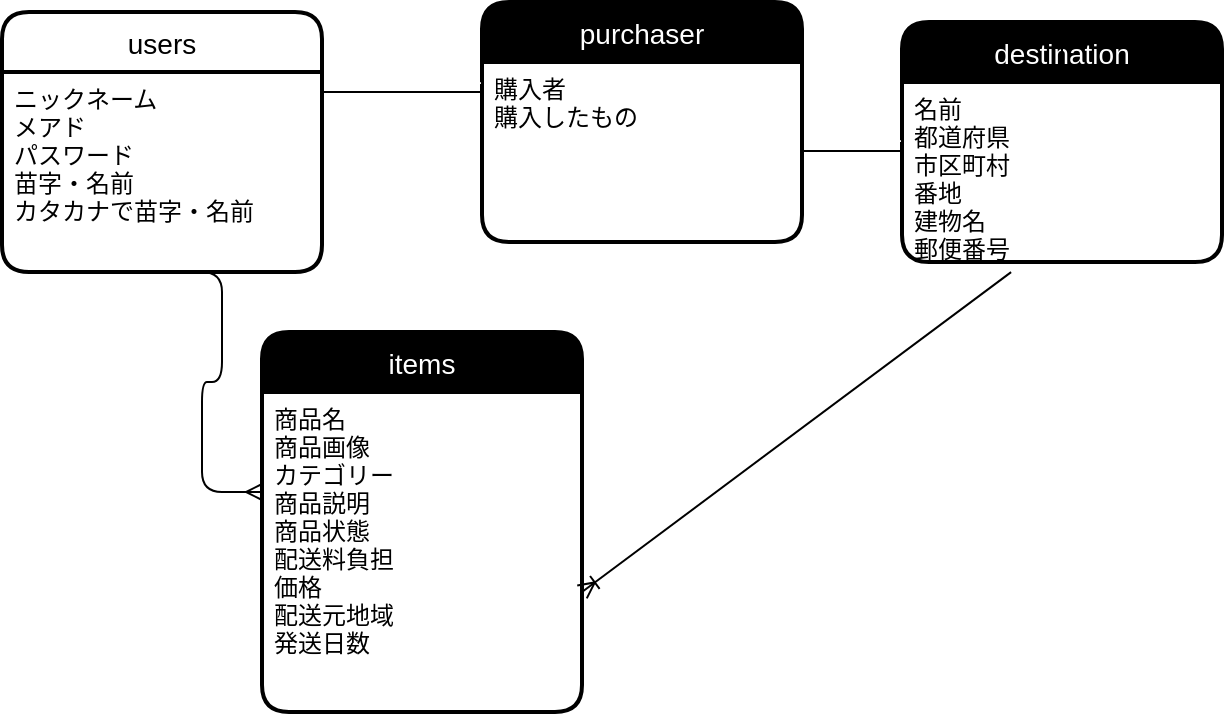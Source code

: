 <mxfile>
    <diagram id="Od9MCUMOvhFKT8vIuJPm" name="ページ1">
        <mxGraphModel dx="1060" dy="585" grid="1" gridSize="10" guides="1" tooltips="1" connect="1" arrows="1" fold="1" page="0" pageScale="1" pageWidth="827" pageHeight="1169" background="#FFFFFF" math="0" shadow="0">
            <root>
                <mxCell id="0"/>
                <mxCell id="1" parent="0"/>
                <mxCell id="21" value="users" style="swimlane;childLayout=stackLayout;horizontal=1;startSize=30;horizontalStack=0;rounded=1;fontSize=14;fontStyle=0;strokeWidth=2;resizeParent=0;resizeLast=1;shadow=0;dashed=0;align=center;" vertex="1" parent="1">
                    <mxGeometry x="-30" y="50" width="160" height="130" as="geometry"/>
                </mxCell>
                <mxCell id="22" value="ニックネーム&#10;メアド&#10;パスワード&#10;苗字・名前&#10;カタカナで苗字・名前" style="align=left;strokeColor=none;fillColor=none;spacingLeft=4;fontSize=12;verticalAlign=top;resizable=0;rotatable=0;part=1;fontColor=#000000;" vertex="1" parent="21">
                    <mxGeometry y="30" width="160" height="100" as="geometry"/>
                </mxCell>
                <mxCell id="31" value="purchaser" style="swimlane;childLayout=stackLayout;horizontal=1;startSize=30;horizontalStack=0;rounded=1;fontSize=14;fontStyle=0;strokeWidth=2;resizeParent=0;resizeLast=1;shadow=0;dashed=0;align=center;fontColor=#FFFFFF;fillColor=#000000;" vertex="1" parent="1">
                    <mxGeometry x="210" y="45" width="160" height="120" as="geometry"/>
                </mxCell>
                <mxCell id="32" value="購入者&#10;購入したもの&#10;" style="align=left;strokeColor=none;fillColor=none;spacingLeft=4;fontSize=12;verticalAlign=top;resizable=0;rotatable=0;part=1;fontColor=#000000;" vertex="1" parent="31">
                    <mxGeometry y="30" width="160" height="90" as="geometry"/>
                </mxCell>
                <mxCell id="33" value="" style="endArrow=none;html=1;rounded=0;fontColor=#FFFFFF;strokeColor=#000000;" edge="1" parent="1">
                    <mxGeometry relative="1" as="geometry">
                        <mxPoint x="130" y="90" as="sourcePoint"/>
                        <mxPoint x="210" y="90" as="targetPoint"/>
                    </mxGeometry>
                </mxCell>
                <mxCell id="34" value="1" style="resizable=0;html=1;align=right;verticalAlign=bottom;fontColor=#FFFFFF;fillColor=#000000;" connectable="0" vertex="1" parent="33">
                    <mxGeometry x="1" relative="1" as="geometry"/>
                </mxCell>
                <mxCell id="35" value="items" style="swimlane;childLayout=stackLayout;horizontal=1;startSize=30;horizontalStack=0;rounded=1;fontSize=14;fontStyle=0;strokeWidth=2;resizeParent=0;resizeLast=1;shadow=0;dashed=0;align=center;fontColor=#FFFFFF;fillColor=#000000;" vertex="1" parent="1">
                    <mxGeometry x="100" y="210" width="160" height="190" as="geometry"/>
                </mxCell>
                <mxCell id="36" value="商品名&#10;商品画像&#10;カテゴリー&#10;商品説明&#10;商品状態&#10;配送料負担&#10;価格&#10;配送元地域&#10;発送日数" style="align=left;strokeColor=none;fillColor=none;spacingLeft=4;fontSize=12;verticalAlign=top;resizable=0;rotatable=0;part=1;fontColor=#000000;" vertex="1" parent="35">
                    <mxGeometry y="30" width="160" height="160" as="geometry"/>
                </mxCell>
                <mxCell id="42" value="" style="edgeStyle=entityRelationEdgeStyle;fontSize=12;html=1;endArrow=ERmany;strokeColor=#000000;fontColor=#FFFFFF;exitX=0.5;exitY=1;exitDx=0;exitDy=0;" edge="1" parent="1" source="22">
                    <mxGeometry width="100" height="100" relative="1" as="geometry">
                        <mxPoint x="30" y="210" as="sourcePoint"/>
                        <mxPoint x="100" y="290" as="targetPoint"/>
                    </mxGeometry>
                </mxCell>
                <mxCell id="47" value="destination" style="swimlane;childLayout=stackLayout;horizontal=1;startSize=30;horizontalStack=0;rounded=1;fontSize=14;fontStyle=0;strokeWidth=2;resizeParent=0;resizeLast=1;shadow=0;dashed=0;align=center;fontColor=#FFFFFF;fillColor=#000000;" vertex="1" parent="1">
                    <mxGeometry x="420" y="55" width="160" height="120" as="geometry"/>
                </mxCell>
                <mxCell id="52" style="edgeStyle=none;html=1;entryX=0.5;entryY=0;entryDx=0;entryDy=0;strokeColor=#000000;fontColor=#FFFFFF;" edge="1" parent="47" source="48" target="47">
                    <mxGeometry relative="1" as="geometry"/>
                </mxCell>
                <mxCell id="48" value="名前&#10;都道府県&#10;市区町村&#10;番地&#10;建物名&#10;郵便番号" style="align=left;strokeColor=none;fillColor=none;spacingLeft=4;fontSize=12;verticalAlign=top;resizable=0;rotatable=0;part=1;fontColor=#000000;" vertex="1" parent="47">
                    <mxGeometry y="30" width="160" height="90" as="geometry"/>
                </mxCell>
                <mxCell id="50" value="" style="endArrow=none;html=1;rounded=0;strokeColor=#000000;fontColor=#FFFFFF;" edge="1" parent="1">
                    <mxGeometry relative="1" as="geometry">
                        <mxPoint x="370" y="119.5" as="sourcePoint"/>
                        <mxPoint x="420" y="119.5" as="targetPoint"/>
                        <Array as="points">
                            <mxPoint x="400" y="119.5"/>
                        </Array>
                    </mxGeometry>
                </mxCell>
                <mxCell id="51" value="1" style="resizable=0;html=1;align=right;verticalAlign=bottom;fontColor=#FFFFFF;fillColor=#000000;" connectable="0" vertex="1" parent="50">
                    <mxGeometry x="1" relative="1" as="geometry"/>
                </mxCell>
                <mxCell id="53" value="" style="fontSize=12;html=1;endArrow=ERoneToMany;strokeColor=#000000;fontColor=#FFFFFF;exitX=0.341;exitY=1.056;exitDx=0;exitDy=0;exitPerimeter=0;" edge="1" parent="1" source="48">
                    <mxGeometry width="100" height="100" relative="1" as="geometry">
                        <mxPoint x="340" y="340" as="sourcePoint"/>
                        <mxPoint x="260" y="340" as="targetPoint"/>
                    </mxGeometry>
                </mxCell>
            </root>
        </mxGraphModel>
    </diagram>
</mxfile>